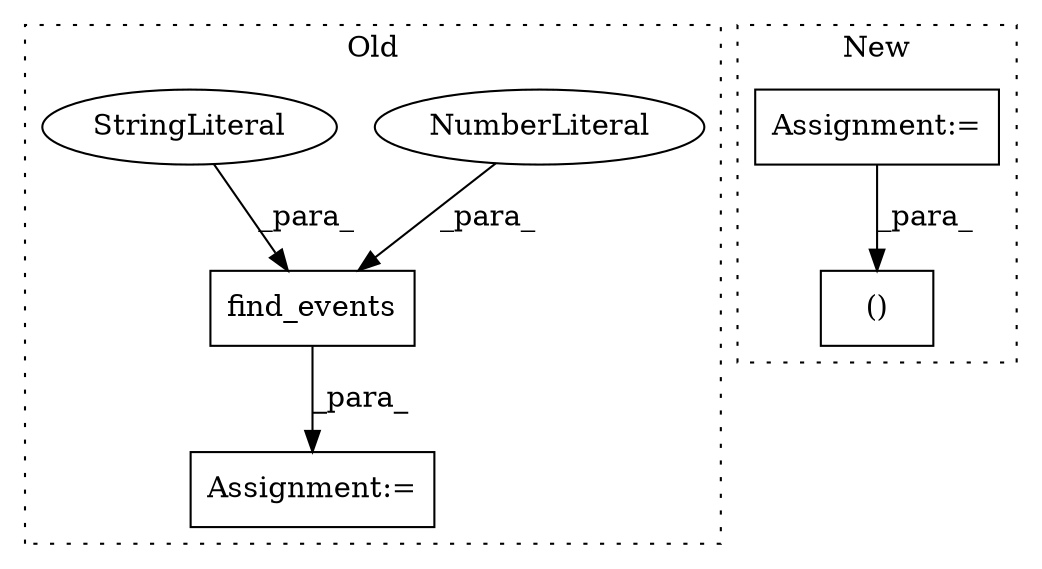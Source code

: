 digraph G {
subgraph cluster0 {
1 [label="find_events" a="32" s="1378,1405" l="12,1" shape="box"];
3 [label="NumberLiteral" a="34" s="1394" l="1" shape="ellipse"];
4 [label="StringLiteral" a="45" s="1396" l="9" shape="ellipse"];
5 [label="Assignment:=" a="7" s="1377" l="1" shape="box"];
label = "Old";
style="dotted";
}
subgraph cluster1 {
2 [label="()" a="106" s="1393" l="20" shape="box"];
6 [label="Assignment:=" a="7" s="990" l="1" shape="box"];
label = "New";
style="dotted";
}
1 -> 5 [label="_para_"];
3 -> 1 [label="_para_"];
4 -> 1 [label="_para_"];
6 -> 2 [label="_para_"];
}